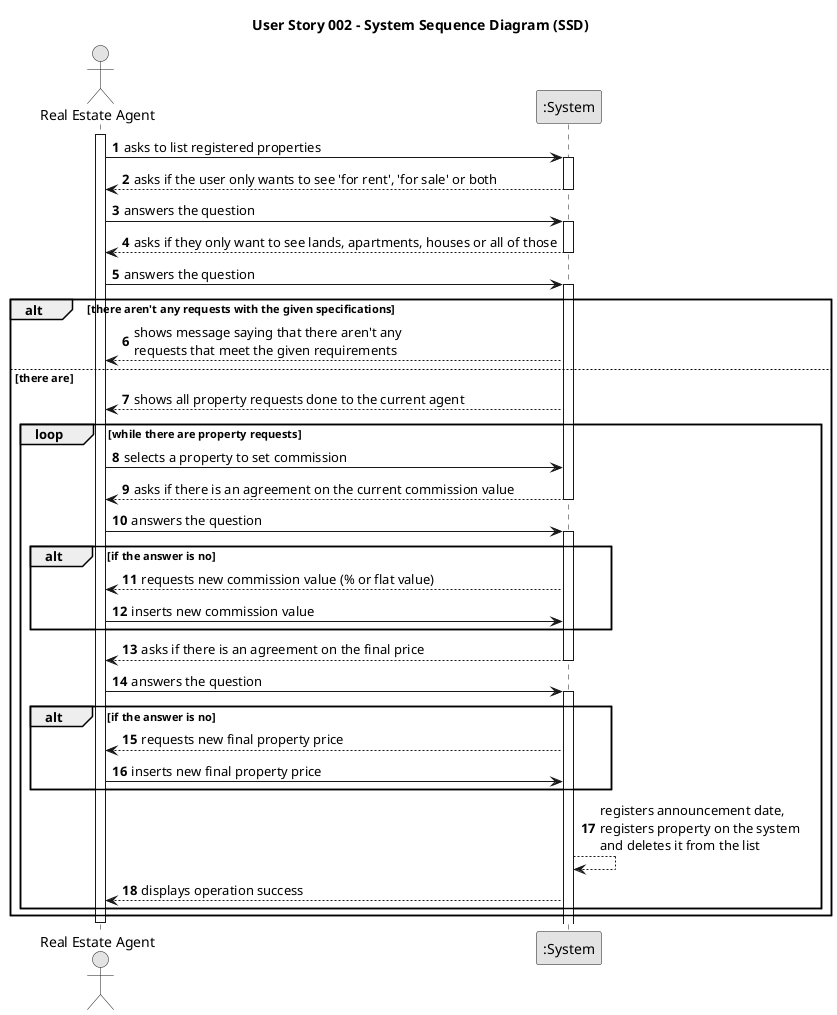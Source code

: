 @startuml
skinparam monochrome true
skinparam packageStyle rectangle
skinparam shadowing false

title User Story 002 - System Sequence Diagram (SSD)

autonumber

actor "Real Estate Agent" as User
participant ":System" as System


    activate User
    User -> System : asks to list registered properties
    activate System

    System --> User : asks if the user only wants to see 'for rent', 'for sale' or both
    deactivate System

    User -> System : answers the question
    activate System

    System --> User : asks if they only want to see lands, apartments, houses or all of those
    deactivate System

    User -> System : answers the question
    activate System

    alt there aren't any requests with the given specifications
        System --> User : shows message saying that there aren't any\nrequests that meet the given requirements
    else there are
        System --> User : shows all property requests done to the current agent
        loop while there are property requests
            User -> System : selects a property to set commission
            System --> User : asks if there is an agreement on the current commission value
            deactivate System
            User -> System : answers the question
            activate System
            alt if the answer is no
                System --> User : requests new commission value (% or flat value)
                User -> System : inserts new commission value
            end
            System --> User : asks if there is an agreement on the final price
            deactivate System
            User -> System : answers the question
            activate System
            alt if the answer is no
                System --> User : requests new final property price
                User -> System : inserts new final property price
            end
            System --> System : registers announcement date,\nregisters property on the system\nand deletes it from the list
            System --> User : displays operation success
        end
    end

    deactivate User

@enduml
